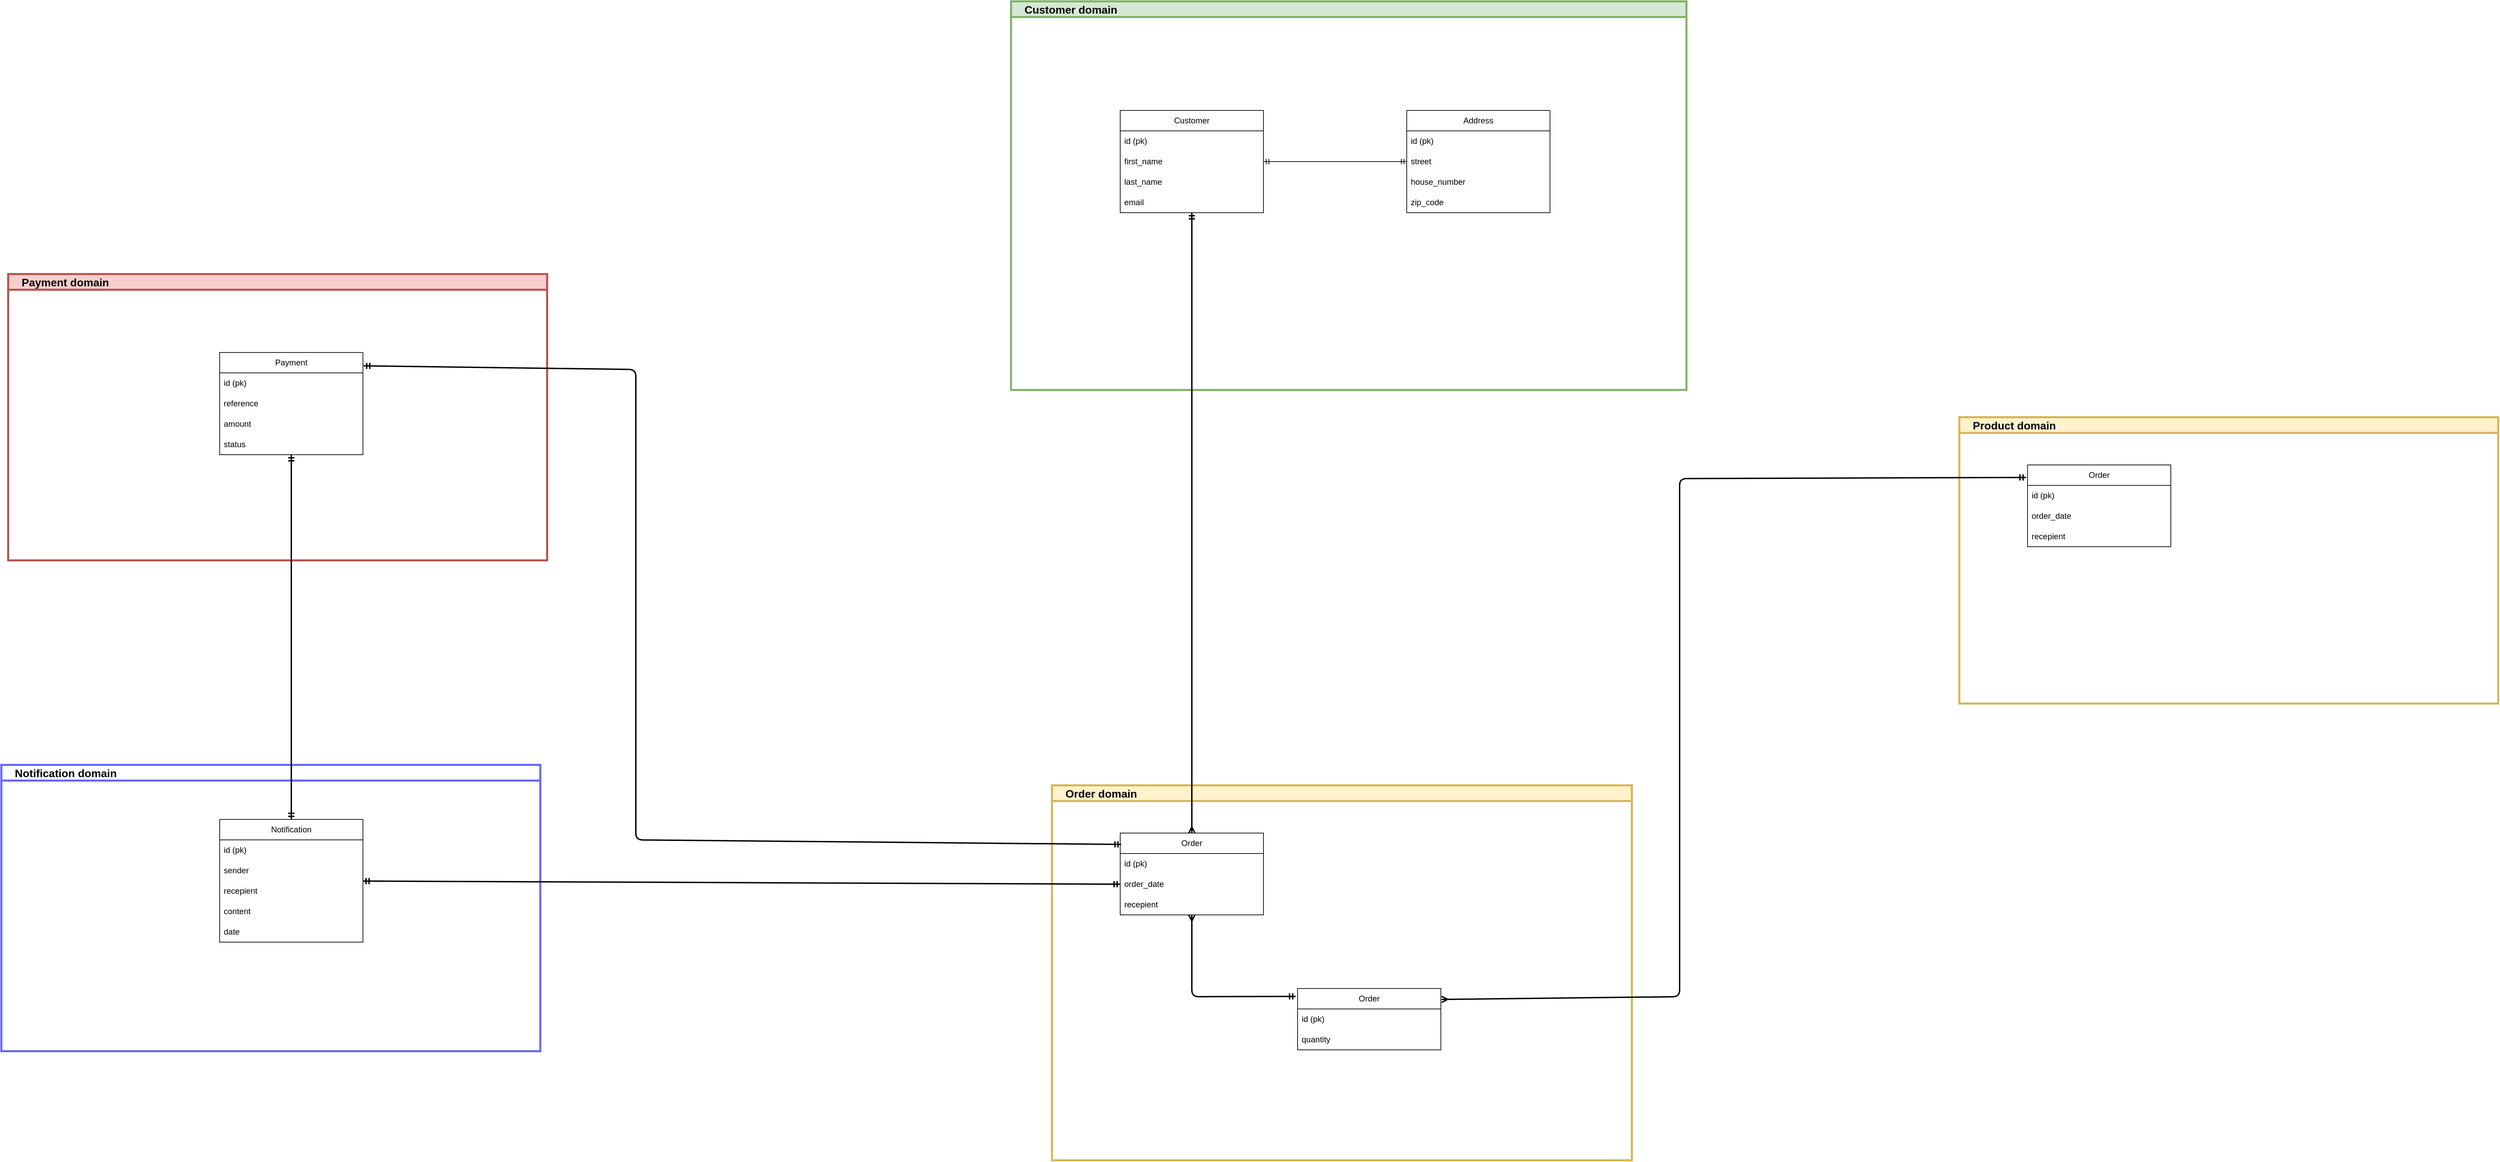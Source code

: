 <mxfile>
    <diagram id="LrsE282gUuPCvKpwzugp" name="Page-1">
        <mxGraphModel dx="1661" dy="1616" grid="1" gridSize="10" guides="1" tooltips="1" connect="1" arrows="1" fold="1" page="1" pageScale="1" pageWidth="850" pageHeight="1100" math="0" shadow="0">
            <root>
                <mxCell id="0"/>
                <mxCell id="1" parent="0"/>
                <mxCell id="39" value="&lt;span style=&quot;font-size: 16px;&quot;&gt;&amp;nbsp; &amp;nbsp; Customer domain&lt;/span&gt;" style="swimlane;whiteSpace=wrap;html=1;strokeColor=#82b366;strokeWidth=3;align=left;fillColor=#d5e8d4;" vertex="1" parent="1">
                    <mxGeometry x="1150" y="-80" width="990" height="570" as="geometry"/>
                </mxCell>
                <mxCell id="3" value="Customer" style="swimlane;fontStyle=0;childLayout=stackLayout;horizontal=1;startSize=30;horizontalStack=0;resizeParent=1;resizeParentMax=0;resizeLast=0;collapsible=1;marginBottom=0;whiteSpace=wrap;html=1;" vertex="1" parent="39">
                    <mxGeometry x="160" y="160" width="210" height="150" as="geometry"/>
                </mxCell>
                <mxCell id="4" value="id (pk)" style="text;strokeColor=none;fillColor=none;align=left;verticalAlign=middle;spacingLeft=4;spacingRight=4;overflow=hidden;points=[[0,0.5],[1,0.5]];portConstraint=eastwest;rotatable=0;whiteSpace=wrap;html=1;" vertex="1" parent="3">
                    <mxGeometry y="30" width="210" height="30" as="geometry"/>
                </mxCell>
                <mxCell id="5" value="first_name" style="text;strokeColor=none;fillColor=none;align=left;verticalAlign=middle;spacingLeft=4;spacingRight=4;overflow=hidden;points=[[0,0.5],[1,0.5]];portConstraint=eastwest;rotatable=0;whiteSpace=wrap;html=1;" vertex="1" parent="3">
                    <mxGeometry y="60" width="210" height="30" as="geometry"/>
                </mxCell>
                <mxCell id="7" value="last_name" style="text;strokeColor=none;fillColor=none;align=left;verticalAlign=middle;spacingLeft=4;spacingRight=4;overflow=hidden;points=[[0,0.5],[1,0.5]];portConstraint=eastwest;rotatable=0;whiteSpace=wrap;html=1;" vertex="1" parent="3">
                    <mxGeometry y="90" width="210" height="30" as="geometry"/>
                </mxCell>
                <mxCell id="8" value="email" style="text;strokeColor=none;fillColor=none;align=left;verticalAlign=middle;spacingLeft=4;spacingRight=4;overflow=hidden;points=[[0,0.5],[1,0.5]];portConstraint=eastwest;rotatable=0;whiteSpace=wrap;html=1;" vertex="1" parent="3">
                    <mxGeometry y="120" width="210" height="30" as="geometry"/>
                </mxCell>
                <mxCell id="9" value="Address" style="swimlane;fontStyle=0;childLayout=stackLayout;horizontal=1;startSize=30;horizontalStack=0;resizeParent=1;resizeParentMax=0;resizeLast=0;collapsible=1;marginBottom=0;whiteSpace=wrap;html=1;" vertex="1" parent="39">
                    <mxGeometry x="580" y="160" width="210" height="150" as="geometry"/>
                </mxCell>
                <mxCell id="10" value="id (pk)" style="text;strokeColor=none;fillColor=none;align=left;verticalAlign=middle;spacingLeft=4;spacingRight=4;overflow=hidden;points=[[0,0.5],[1,0.5]];portConstraint=eastwest;rotatable=0;whiteSpace=wrap;html=1;" vertex="1" parent="9">
                    <mxGeometry y="30" width="210" height="30" as="geometry"/>
                </mxCell>
                <mxCell id="11" value="street" style="text;strokeColor=none;fillColor=none;align=left;verticalAlign=middle;spacingLeft=4;spacingRight=4;overflow=hidden;points=[[0,0.5],[1,0.5]];portConstraint=eastwest;rotatable=0;whiteSpace=wrap;html=1;" vertex="1" parent="9">
                    <mxGeometry y="60" width="210" height="30" as="geometry"/>
                </mxCell>
                <mxCell id="12" value="house_number" style="text;strokeColor=none;fillColor=none;align=left;verticalAlign=middle;spacingLeft=4;spacingRight=4;overflow=hidden;points=[[0,0.5],[1,0.5]];portConstraint=eastwest;rotatable=0;whiteSpace=wrap;html=1;" vertex="1" parent="9">
                    <mxGeometry y="90" width="210" height="30" as="geometry"/>
                </mxCell>
                <mxCell id="13" value="zip_code" style="text;strokeColor=none;fillColor=none;align=left;verticalAlign=middle;spacingLeft=4;spacingRight=4;overflow=hidden;points=[[0,0.5],[1,0.5]];portConstraint=eastwest;rotatable=0;whiteSpace=wrap;html=1;" vertex="1" parent="9">
                    <mxGeometry y="120" width="210" height="30" as="geometry"/>
                </mxCell>
                <mxCell id="14" style="edgeStyle=none;html=1;entryX=0;entryY=0.5;entryDx=0;entryDy=0;endArrow=ERmandOne;endFill=0;startArrow=ERmandOne;startFill=0;" edge="1" parent="39" source="3" target="11">
                    <mxGeometry relative="1" as="geometry"/>
                </mxCell>
                <mxCell id="32" value="&lt;span style=&quot;font-size: 16px;&quot;&gt;&amp;nbsp; &amp;nbsp; Payment domain&lt;/span&gt;" style="swimlane;whiteSpace=wrap;html=1;strokeColor=#b85450;strokeWidth=3;align=left;fillColor=#f8cecc;" vertex="1" parent="1">
                    <mxGeometry x="-320" y="320" width="790" height="420" as="geometry"/>
                </mxCell>
                <mxCell id="15" value="Payment" style="swimlane;fontStyle=0;childLayout=stackLayout;horizontal=1;startSize=30;horizontalStack=0;resizeParent=1;resizeParentMax=0;resizeLast=0;collapsible=1;marginBottom=0;whiteSpace=wrap;html=1;" vertex="1" parent="32">
                    <mxGeometry x="310" y="115" width="210" height="150" as="geometry"/>
                </mxCell>
                <mxCell id="16" value="id (pk)" style="text;strokeColor=none;fillColor=none;align=left;verticalAlign=middle;spacingLeft=4;spacingRight=4;overflow=hidden;points=[[0,0.5],[1,0.5]];portConstraint=eastwest;rotatable=0;whiteSpace=wrap;html=1;" vertex="1" parent="15">
                    <mxGeometry y="30" width="210" height="30" as="geometry"/>
                </mxCell>
                <mxCell id="17" value="reference" style="text;strokeColor=none;fillColor=none;align=left;verticalAlign=middle;spacingLeft=4;spacingRight=4;overflow=hidden;points=[[0,0.5],[1,0.5]];portConstraint=eastwest;rotatable=0;whiteSpace=wrap;html=1;" vertex="1" parent="15">
                    <mxGeometry y="60" width="210" height="30" as="geometry"/>
                </mxCell>
                <mxCell id="18" value="amount" style="text;strokeColor=none;fillColor=none;align=left;verticalAlign=middle;spacingLeft=4;spacingRight=4;overflow=hidden;points=[[0,0.5],[1,0.5]];portConstraint=eastwest;rotatable=0;whiteSpace=wrap;html=1;" vertex="1" parent="15">
                    <mxGeometry y="90" width="210" height="30" as="geometry"/>
                </mxCell>
                <mxCell id="19" value="status" style="text;strokeColor=none;fillColor=none;align=left;verticalAlign=middle;spacingLeft=4;spacingRight=4;overflow=hidden;points=[[0,0.5],[1,0.5]];portConstraint=eastwest;rotatable=0;whiteSpace=wrap;html=1;" vertex="1" parent="15">
                    <mxGeometry y="120" width="210" height="30" as="geometry"/>
                </mxCell>
                <mxCell id="30" value="&lt;font style=&quot;font-size: 16px;&quot;&gt;&amp;nbsp; &amp;nbsp; Notification domain&lt;/font&gt;" style="swimlane;whiteSpace=wrap;html=1;strokeColor=#6666FF;strokeWidth=3;align=left;" vertex="1" parent="1">
                    <mxGeometry x="-330" y="1040" width="790" height="420" as="geometry"/>
                </mxCell>
                <mxCell id="20" value="Notification" style="swimlane;fontStyle=0;childLayout=stackLayout;horizontal=1;startSize=30;horizontalStack=0;resizeParent=1;resizeParentMax=0;resizeLast=0;collapsible=1;marginBottom=0;whiteSpace=wrap;html=1;" vertex="1" parent="30">
                    <mxGeometry x="320" y="80" width="210" height="180" as="geometry"/>
                </mxCell>
                <mxCell id="21" value="id (pk)" style="text;strokeColor=none;fillColor=none;align=left;verticalAlign=middle;spacingLeft=4;spacingRight=4;overflow=hidden;points=[[0,0.5],[1,0.5]];portConstraint=eastwest;rotatable=0;whiteSpace=wrap;html=1;" vertex="1" parent="20">
                    <mxGeometry y="30" width="210" height="30" as="geometry"/>
                </mxCell>
                <mxCell id="22" value="sender" style="text;strokeColor=none;fillColor=none;align=left;verticalAlign=middle;spacingLeft=4;spacingRight=4;overflow=hidden;points=[[0,0.5],[1,0.5]];portConstraint=eastwest;rotatable=0;whiteSpace=wrap;html=1;" vertex="1" parent="20">
                    <mxGeometry y="60" width="210" height="30" as="geometry"/>
                </mxCell>
                <mxCell id="23" value="recepient" style="text;strokeColor=none;fillColor=none;align=left;verticalAlign=middle;spacingLeft=4;spacingRight=4;overflow=hidden;points=[[0,0.5],[1,0.5]];portConstraint=eastwest;rotatable=0;whiteSpace=wrap;html=1;" vertex="1" parent="20">
                    <mxGeometry y="90" width="210" height="30" as="geometry"/>
                </mxCell>
                <mxCell id="25" value="content" style="text;strokeColor=none;fillColor=none;align=left;verticalAlign=middle;spacingLeft=4;spacingRight=4;overflow=hidden;points=[[0,0.5],[1,0.5]];portConstraint=eastwest;rotatable=0;whiteSpace=wrap;html=1;" vertex="1" parent="20">
                    <mxGeometry y="120" width="210" height="30" as="geometry"/>
                </mxCell>
                <mxCell id="24" value="date" style="text;strokeColor=none;fillColor=none;align=left;verticalAlign=middle;spacingLeft=4;spacingRight=4;overflow=hidden;points=[[0,0.5],[1,0.5]];portConstraint=eastwest;rotatable=0;whiteSpace=wrap;html=1;" vertex="1" parent="20">
                    <mxGeometry y="150" width="210" height="30" as="geometry"/>
                </mxCell>
                <mxCell id="27" style="edgeStyle=none;html=1;entryX=0.5;entryY=0;entryDx=0;entryDy=0;startArrow=ERmandOne;startFill=0;endArrow=ERmandOne;endFill=0;strokeWidth=2;" edge="1" parent="1" source="15" target="20">
                    <mxGeometry relative="1" as="geometry"/>
                </mxCell>
                <mxCell id="45" value="&lt;font style=&quot;font-size: 16px;&quot;&gt;&amp;nbsp; &amp;nbsp; Order domain&lt;/font&gt;" style="swimlane;whiteSpace=wrap;html=1;strokeColor=#d6b656;strokeWidth=3;align=left;fillColor=#fff2cc;" vertex="1" parent="1">
                    <mxGeometry x="1210" y="1070" width="850" height="550" as="geometry"/>
                </mxCell>
                <mxCell id="65" style="edgeStyle=none;html=1;entryX=-0.013;entryY=0.129;entryDx=0;entryDy=0;entryPerimeter=0;strokeWidth=2;fontSize=16;startArrow=ERmany;startFill=0;endArrow=ERmandOne;endFill=0;" edge="1" parent="45" source="46" target="61">
                    <mxGeometry relative="1" as="geometry">
                        <Array as="points">
                            <mxPoint x="205" y="310"/>
                        </Array>
                    </mxGeometry>
                </mxCell>
                <mxCell id="46" value="Order" style="swimlane;fontStyle=0;childLayout=stackLayout;horizontal=1;startSize=30;horizontalStack=0;resizeParent=1;resizeParentMax=0;resizeLast=0;collapsible=1;marginBottom=0;whiteSpace=wrap;html=1;" vertex="1" parent="45">
                    <mxGeometry x="100" y="70" width="210" height="120" as="geometry"/>
                </mxCell>
                <mxCell id="47" value="id (pk)" style="text;strokeColor=none;fillColor=none;align=left;verticalAlign=middle;spacingLeft=4;spacingRight=4;overflow=hidden;points=[[0,0.5],[1,0.5]];portConstraint=eastwest;rotatable=0;whiteSpace=wrap;html=1;" vertex="1" parent="46">
                    <mxGeometry y="30" width="210" height="30" as="geometry"/>
                </mxCell>
                <mxCell id="48" value="order_date" style="text;strokeColor=none;fillColor=none;align=left;verticalAlign=middle;spacingLeft=4;spacingRight=4;overflow=hidden;points=[[0,0.5],[1,0.5]];portConstraint=eastwest;rotatable=0;whiteSpace=wrap;html=1;" vertex="1" parent="46">
                    <mxGeometry y="60" width="210" height="30" as="geometry"/>
                </mxCell>
                <mxCell id="49" value="recepient" style="text;strokeColor=none;fillColor=none;align=left;verticalAlign=middle;spacingLeft=4;spacingRight=4;overflow=hidden;points=[[0,0.5],[1,0.5]];portConstraint=eastwest;rotatable=0;whiteSpace=wrap;html=1;" vertex="1" parent="46">
                    <mxGeometry y="90" width="210" height="30" as="geometry"/>
                </mxCell>
                <mxCell id="61" value="Order" style="swimlane;fontStyle=0;childLayout=stackLayout;horizontal=1;startSize=30;horizontalStack=0;resizeParent=1;resizeParentMax=0;resizeLast=0;collapsible=1;marginBottom=0;whiteSpace=wrap;html=1;" vertex="1" parent="45">
                    <mxGeometry x="360" y="298" width="210" height="90" as="geometry"/>
                </mxCell>
                <mxCell id="62" value="id (pk)" style="text;strokeColor=none;fillColor=none;align=left;verticalAlign=middle;spacingLeft=4;spacingRight=4;overflow=hidden;points=[[0,0.5],[1,0.5]];portConstraint=eastwest;rotatable=0;whiteSpace=wrap;html=1;" vertex="1" parent="61">
                    <mxGeometry y="30" width="210" height="30" as="geometry"/>
                </mxCell>
                <mxCell id="63" value="quantity" style="text;strokeColor=none;fillColor=none;align=left;verticalAlign=middle;spacingLeft=4;spacingRight=4;overflow=hidden;points=[[0,0.5],[1,0.5]];portConstraint=eastwest;rotatable=0;whiteSpace=wrap;html=1;" vertex="1" parent="61">
                    <mxGeometry y="60" width="210" height="30" as="geometry"/>
                </mxCell>
                <mxCell id="52" style="edgeStyle=none;html=1;entryX=0.006;entryY=0.139;entryDx=0;entryDy=0;entryPerimeter=0;strokeWidth=2;fontSize=16;startArrow=ERmandOne;startFill=0;endArrow=ERmandOne;endFill=0;exitX=1.005;exitY=0.131;exitDx=0;exitDy=0;exitPerimeter=0;" edge="1" parent="1" source="15" target="46">
                    <mxGeometry relative="1" as="geometry">
                        <Array as="points">
                            <mxPoint x="600" y="460"/>
                            <mxPoint x="600" y="1150"/>
                        </Array>
                    </mxGeometry>
                </mxCell>
                <mxCell id="53" style="edgeStyle=none;html=1;entryX=0;entryY=0.5;entryDx=0;entryDy=0;strokeWidth=2;fontSize=16;startArrow=ERmandOne;startFill=0;endArrow=ERmandOne;endFill=0;" edge="1" parent="1" source="20" target="48">
                    <mxGeometry relative="1" as="geometry"/>
                </mxCell>
                <mxCell id="54" style="edgeStyle=none;html=1;strokeWidth=2;fontSize=16;startArrow=ERmandOne;startFill=0;endArrow=ERmany;endFill=0;" edge="1" parent="1" source="3" target="46">
                    <mxGeometry relative="1" as="geometry"/>
                </mxCell>
                <mxCell id="55" value="&lt;span style=&quot;font-size: 16px;&quot;&gt;&amp;nbsp; &amp;nbsp; Product domain&lt;/span&gt;" style="swimlane;whiteSpace=wrap;html=1;strokeColor=#d6b656;strokeWidth=3;align=left;fillColor=#fff2cc;" vertex="1" parent="1">
                    <mxGeometry x="2540" y="530" width="790" height="420" as="geometry"/>
                </mxCell>
                <mxCell id="56" value="Order" style="swimlane;fontStyle=0;childLayout=stackLayout;horizontal=1;startSize=30;horizontalStack=0;resizeParent=1;resizeParentMax=0;resizeLast=0;collapsible=1;marginBottom=0;whiteSpace=wrap;html=1;" vertex="1" parent="55">
                    <mxGeometry x="100" y="70" width="210" height="120" as="geometry"/>
                </mxCell>
                <mxCell id="57" value="id (pk)" style="text;strokeColor=none;fillColor=none;align=left;verticalAlign=middle;spacingLeft=4;spacingRight=4;overflow=hidden;points=[[0,0.5],[1,0.5]];portConstraint=eastwest;rotatable=0;whiteSpace=wrap;html=1;" vertex="1" parent="56">
                    <mxGeometry y="30" width="210" height="30" as="geometry"/>
                </mxCell>
                <mxCell id="58" value="order_date" style="text;strokeColor=none;fillColor=none;align=left;verticalAlign=middle;spacingLeft=4;spacingRight=4;overflow=hidden;points=[[0,0.5],[1,0.5]];portConstraint=eastwest;rotatable=0;whiteSpace=wrap;html=1;" vertex="1" parent="56">
                    <mxGeometry y="60" width="210" height="30" as="geometry"/>
                </mxCell>
                <mxCell id="59" value="recepient" style="text;strokeColor=none;fillColor=none;align=left;verticalAlign=middle;spacingLeft=4;spacingRight=4;overflow=hidden;points=[[0,0.5],[1,0.5]];portConstraint=eastwest;rotatable=0;whiteSpace=wrap;html=1;" vertex="1" parent="56">
                    <mxGeometry y="90" width="210" height="30" as="geometry"/>
                </mxCell>
                <mxCell id="60" style="edgeStyle=none;html=1;entryX=-0.01;entryY=0.153;entryDx=0;entryDy=0;entryPerimeter=0;strokeWidth=2;fontSize=16;startArrow=ERmany;startFill=0;endArrow=ERmandOne;endFill=0;exitX=1.005;exitY=0.178;exitDx=0;exitDy=0;exitPerimeter=0;" edge="1" parent="1" source="61" target="56">
                    <mxGeometry relative="1" as="geometry">
                        <Array as="points">
                            <mxPoint x="2130" y="1380"/>
                            <mxPoint x="2130" y="620"/>
                        </Array>
                    </mxGeometry>
                </mxCell>
            </root>
        </mxGraphModel>
    </diagram>
</mxfile>